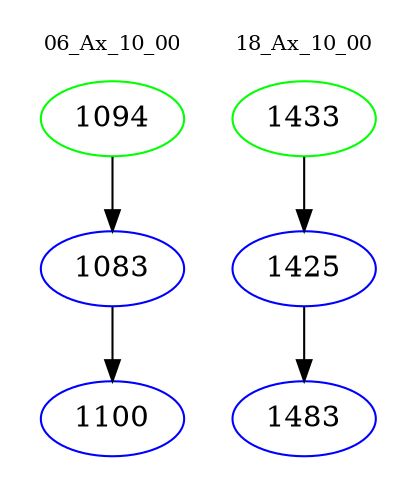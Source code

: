 digraph{
subgraph cluster_0 {
color = white
label = "06_Ax_10_00";
fontsize=10;
T0_1094 [label="1094", color="green"]
T0_1094 -> T0_1083 [color="black"]
T0_1083 [label="1083", color="blue"]
T0_1083 -> T0_1100 [color="black"]
T0_1100 [label="1100", color="blue"]
}
subgraph cluster_1 {
color = white
label = "18_Ax_10_00";
fontsize=10;
T1_1433 [label="1433", color="green"]
T1_1433 -> T1_1425 [color="black"]
T1_1425 [label="1425", color="blue"]
T1_1425 -> T1_1483 [color="black"]
T1_1483 [label="1483", color="blue"]
}
}
